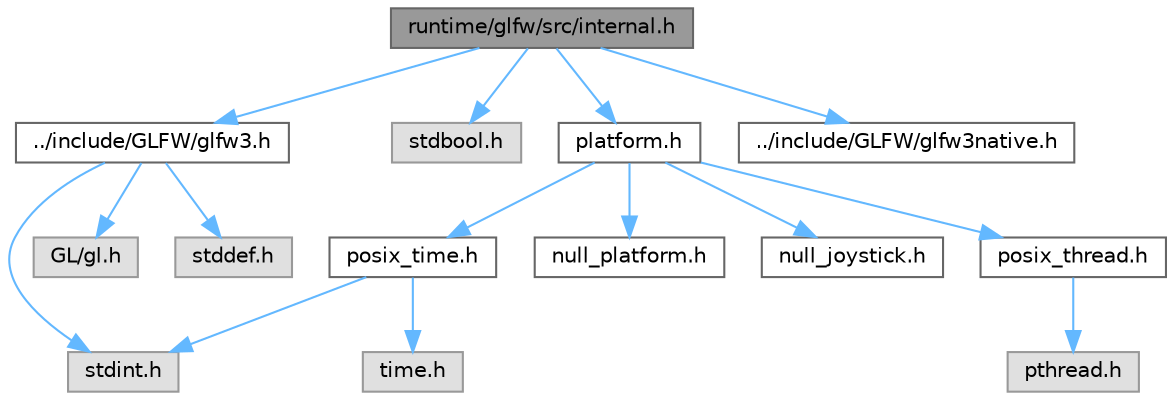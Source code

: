 digraph "runtime/glfw/src/internal.h"
{
 // LATEX_PDF_SIZE
  bgcolor="transparent";
  edge [fontname=Helvetica,fontsize=10,labelfontname=Helvetica,labelfontsize=10];
  node [fontname=Helvetica,fontsize=10,shape=box,height=0.2,width=0.4];
  Node1 [id="Node000001",label="runtime/glfw/src/internal.h",height=0.2,width=0.4,color="gray40", fillcolor="grey60", style="filled", fontcolor="black",tooltip=" "];
  Node1 -> Node2 [id="edge15_Node000001_Node000002",color="steelblue1",style="solid",tooltip=" "];
  Node2 [id="Node000002",label="../include/GLFW/glfw3.h",height=0.2,width=0.4,color="grey40", fillcolor="white", style="filled",URL="$glfw_2include_2_g_l_f_w_2glfw3_8h.html",tooltip="The header of the GLFW 3 API."];
  Node2 -> Node3 [id="edge16_Node000002_Node000003",color="steelblue1",style="solid",tooltip=" "];
  Node3 [id="Node000003",label="stddef.h",height=0.2,width=0.4,color="grey60", fillcolor="#E0E0E0", style="filled",tooltip=" "];
  Node2 -> Node4 [id="edge17_Node000002_Node000004",color="steelblue1",style="solid",tooltip=" "];
  Node4 [id="Node000004",label="stdint.h",height=0.2,width=0.4,color="grey60", fillcolor="#E0E0E0", style="filled",tooltip=" "];
  Node2 -> Node5 [id="edge18_Node000002_Node000005",color="steelblue1",style="solid",tooltip=" "];
  Node5 [id="Node000005",label="GL/gl.h",height=0.2,width=0.4,color="grey60", fillcolor="#E0E0E0", style="filled",tooltip=" "];
  Node1 -> Node6 [id="edge19_Node000001_Node000006",color="steelblue1",style="solid",tooltip=" "];
  Node6 [id="Node000006",label="stdbool.h",height=0.2,width=0.4,color="grey60", fillcolor="#E0E0E0", style="filled",tooltip=" "];
  Node1 -> Node7 [id="edge20_Node000001_Node000007",color="steelblue1",style="solid",tooltip=" "];
  Node7 [id="Node000007",label="platform.h",height=0.2,width=0.4,color="grey40", fillcolor="white", style="filled",URL="$glfw_2src_2_platform_8h.html",tooltip=" "];
  Node7 -> Node8 [id="edge21_Node000007_Node000008",color="steelblue1",style="solid",tooltip=" "];
  Node8 [id="Node000008",label="null_platform.h",height=0.2,width=0.4,color="grey40", fillcolor="white", style="filled",URL="$null__platform_8h.html",tooltip=" "];
  Node7 -> Node9 [id="edge22_Node000007_Node000009",color="steelblue1",style="solid",tooltip=" "];
  Node9 [id="Node000009",label="null_joystick.h",height=0.2,width=0.4,color="grey40", fillcolor="white", style="filled",URL="$null__joystick_8h.html",tooltip=" "];
  Node7 -> Node10 [id="edge23_Node000007_Node000010",color="steelblue1",style="solid",tooltip=" "];
  Node10 [id="Node000010",label="posix_thread.h",height=0.2,width=0.4,color="grey40", fillcolor="white", style="filled",URL="$posix__thread_8h.html",tooltip=" "];
  Node10 -> Node11 [id="edge24_Node000010_Node000011",color="steelblue1",style="solid",tooltip=" "];
  Node11 [id="Node000011",label="pthread.h",height=0.2,width=0.4,color="grey60", fillcolor="#E0E0E0", style="filled",tooltip=" "];
  Node7 -> Node12 [id="edge25_Node000007_Node000012",color="steelblue1",style="solid",tooltip=" "];
  Node12 [id="Node000012",label="posix_time.h",height=0.2,width=0.4,color="grey40", fillcolor="white", style="filled",URL="$posix__time_8h.html",tooltip=" "];
  Node12 -> Node4 [id="edge26_Node000012_Node000004",color="steelblue1",style="solid",tooltip=" "];
  Node12 -> Node13 [id="edge27_Node000012_Node000013",color="steelblue1",style="solid",tooltip=" "];
  Node13 [id="Node000013",label="time.h",height=0.2,width=0.4,color="grey60", fillcolor="#E0E0E0", style="filled",tooltip=" "];
  Node1 -> Node14 [id="edge28_Node000001_Node000014",color="steelblue1",style="solid",tooltip=" "];
  Node14 [id="Node000014",label="../include/GLFW/glfw3native.h",height=0.2,width=0.4,color="grey40", fillcolor="white", style="filled",URL="$glfw_2include_2_g_l_f_w_2glfw3native_8h.html",tooltip="The header of the native access functions."];
}
